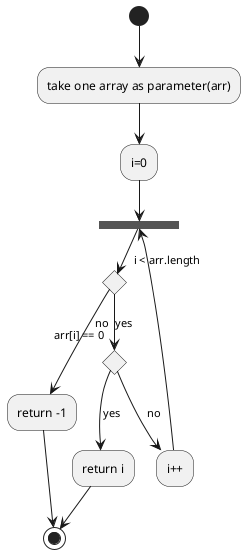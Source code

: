 @startuml
(*)--> take one array as parameter(arr)
--> i=0
--> ==S1==
if i < arr.length then
    -->[yes] if arr[i] == 0 then
        --> [yes] return i
        --> (*)
    else
        --> [no] i++
        --> ==S1==
    endif
else
--> [no] return -1
--> (*)
endif
@enduml
